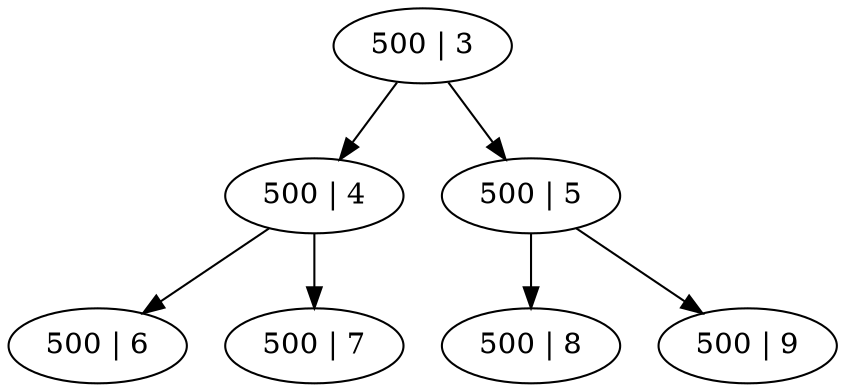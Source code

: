 digraph {
3 [label="500 | 3"];
3 -> 4;
3 -> 5;
4 [label="500 | 4"];
4 -> 6;
4 -> 7;
5 [label="500 | 5"];
5 -> 8;
5 -> 9;
6 [label="500 | 6"];
7 [label="500 | 7"];
8 [label="500 | 8"];
9 [label="500 | 9"];
}
